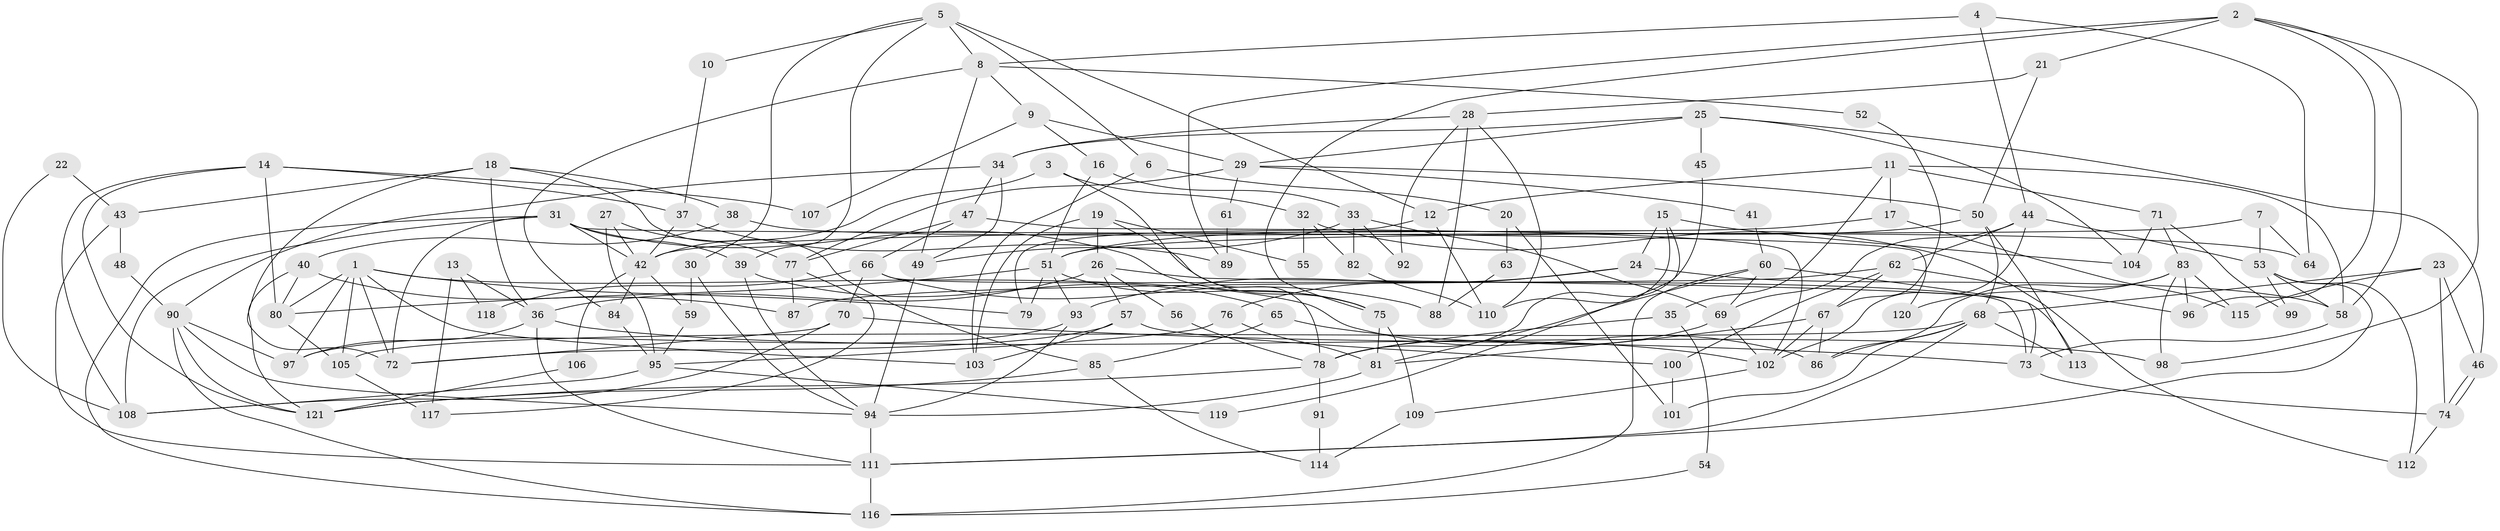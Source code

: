 // coarse degree distribution, {8: 0.05952380952380952, 6: 0.13095238095238096, 3: 0.20238095238095238, 5: 0.21428571428571427, 2: 0.13095238095238096, 7: 0.08333333333333333, 4: 0.13095238095238096, 9: 0.03571428571428571, 11: 0.011904761904761904}
// Generated by graph-tools (version 1.1) at 2025/24/03/03/25 07:24:01]
// undirected, 121 vertices, 242 edges
graph export_dot {
graph [start="1"]
  node [color=gray90,style=filled];
  1;
  2;
  3;
  4;
  5;
  6;
  7;
  8;
  9;
  10;
  11;
  12;
  13;
  14;
  15;
  16;
  17;
  18;
  19;
  20;
  21;
  22;
  23;
  24;
  25;
  26;
  27;
  28;
  29;
  30;
  31;
  32;
  33;
  34;
  35;
  36;
  37;
  38;
  39;
  40;
  41;
  42;
  43;
  44;
  45;
  46;
  47;
  48;
  49;
  50;
  51;
  52;
  53;
  54;
  55;
  56;
  57;
  58;
  59;
  60;
  61;
  62;
  63;
  64;
  65;
  66;
  67;
  68;
  69;
  70;
  71;
  72;
  73;
  74;
  75;
  76;
  77;
  78;
  79;
  80;
  81;
  82;
  83;
  84;
  85;
  86;
  87;
  88;
  89;
  90;
  91;
  92;
  93;
  94;
  95;
  96;
  97;
  98;
  99;
  100;
  101;
  102;
  103;
  104;
  105;
  106;
  107;
  108;
  109;
  110;
  111;
  112;
  113;
  114;
  115;
  116;
  117;
  118;
  119;
  120;
  121;
  1 -- 86;
  1 -- 97;
  1 -- 72;
  1 -- 79;
  1 -- 80;
  1 -- 103;
  1 -- 105;
  2 -- 98;
  2 -- 58;
  2 -- 21;
  2 -- 75;
  2 -- 89;
  2 -- 96;
  3 -- 32;
  3 -- 42;
  3 -- 78;
  4 -- 8;
  4 -- 44;
  4 -- 64;
  5 -- 39;
  5 -- 30;
  5 -- 6;
  5 -- 8;
  5 -- 10;
  5 -- 12;
  6 -- 103;
  6 -- 20;
  7 -- 53;
  7 -- 51;
  7 -- 64;
  8 -- 9;
  8 -- 49;
  8 -- 52;
  8 -- 84;
  9 -- 16;
  9 -- 29;
  9 -- 107;
  10 -- 37;
  11 -- 12;
  11 -- 58;
  11 -- 17;
  11 -- 35;
  11 -- 71;
  12 -- 79;
  12 -- 110;
  13 -- 36;
  13 -- 117;
  13 -- 118;
  14 -- 80;
  14 -- 121;
  14 -- 37;
  14 -- 107;
  14 -- 108;
  15 -- 24;
  15 -- 110;
  15 -- 104;
  15 -- 119;
  16 -- 33;
  16 -- 51;
  17 -- 42;
  17 -- 115;
  18 -- 38;
  18 -- 72;
  18 -- 36;
  18 -- 43;
  18 -- 85;
  19 -- 75;
  19 -- 103;
  19 -- 26;
  19 -- 55;
  20 -- 101;
  20 -- 63;
  21 -- 50;
  21 -- 28;
  22 -- 108;
  22 -- 43;
  23 -- 74;
  23 -- 115;
  23 -- 46;
  23 -- 68;
  24 -- 93;
  24 -- 58;
  24 -- 76;
  25 -- 46;
  25 -- 34;
  25 -- 29;
  25 -- 45;
  25 -- 104;
  26 -- 113;
  26 -- 36;
  26 -- 56;
  26 -- 57;
  27 -- 42;
  27 -- 95;
  27 -- 77;
  28 -- 34;
  28 -- 88;
  28 -- 92;
  28 -- 110;
  29 -- 50;
  29 -- 41;
  29 -- 61;
  29 -- 77;
  30 -- 94;
  30 -- 59;
  31 -- 72;
  31 -- 75;
  31 -- 39;
  31 -- 42;
  31 -- 108;
  31 -- 116;
  31 -- 120;
  32 -- 112;
  32 -- 82;
  32 -- 55;
  33 -- 49;
  33 -- 69;
  33 -- 82;
  33 -- 92;
  34 -- 90;
  34 -- 47;
  34 -- 49;
  35 -- 78;
  35 -- 54;
  36 -- 97;
  36 -- 98;
  36 -- 111;
  37 -- 42;
  37 -- 89;
  38 -- 64;
  38 -- 40;
  39 -- 94;
  39 -- 65;
  40 -- 80;
  40 -- 121;
  40 -- 87;
  41 -- 60;
  42 -- 84;
  42 -- 59;
  42 -- 106;
  43 -- 111;
  43 -- 48;
  44 -- 62;
  44 -- 69;
  44 -- 53;
  44 -- 102;
  45 -- 78;
  46 -- 74;
  46 -- 74;
  47 -- 77;
  47 -- 102;
  47 -- 66;
  48 -- 90;
  49 -- 94;
  50 -- 68;
  50 -- 51;
  50 -- 113;
  51 -- 93;
  51 -- 80;
  51 -- 75;
  51 -- 79;
  52 -- 67;
  53 -- 111;
  53 -- 58;
  53 -- 99;
  53 -- 112;
  54 -- 116;
  56 -- 78;
  57 -- 72;
  57 -- 100;
  57 -- 103;
  58 -- 73;
  59 -- 95;
  60 -- 81;
  60 -- 116;
  60 -- 69;
  60 -- 73;
  61 -- 89;
  62 -- 87;
  62 -- 96;
  62 -- 67;
  62 -- 100;
  63 -- 88;
  65 -- 102;
  65 -- 85;
  66 -- 73;
  66 -- 70;
  66 -- 88;
  66 -- 118;
  67 -- 81;
  67 -- 86;
  67 -- 102;
  68 -- 111;
  68 -- 86;
  68 -- 101;
  68 -- 105;
  68 -- 113;
  69 -- 102;
  69 -- 78;
  70 -- 108;
  70 -- 72;
  70 -- 73;
  71 -- 104;
  71 -- 83;
  71 -- 99;
  73 -- 74;
  74 -- 112;
  75 -- 81;
  75 -- 109;
  76 -- 81;
  76 -- 95;
  77 -- 87;
  77 -- 117;
  78 -- 91;
  78 -- 121;
  80 -- 105;
  81 -- 94;
  82 -- 110;
  83 -- 86;
  83 -- 96;
  83 -- 98;
  83 -- 115;
  83 -- 120;
  84 -- 95;
  85 -- 114;
  85 -- 121;
  90 -- 116;
  90 -- 121;
  90 -- 94;
  90 -- 97;
  91 -- 114;
  93 -- 94;
  93 -- 97;
  94 -- 111;
  95 -- 108;
  95 -- 119;
  100 -- 101;
  102 -- 109;
  105 -- 117;
  106 -- 121;
  109 -- 114;
  111 -- 116;
}
